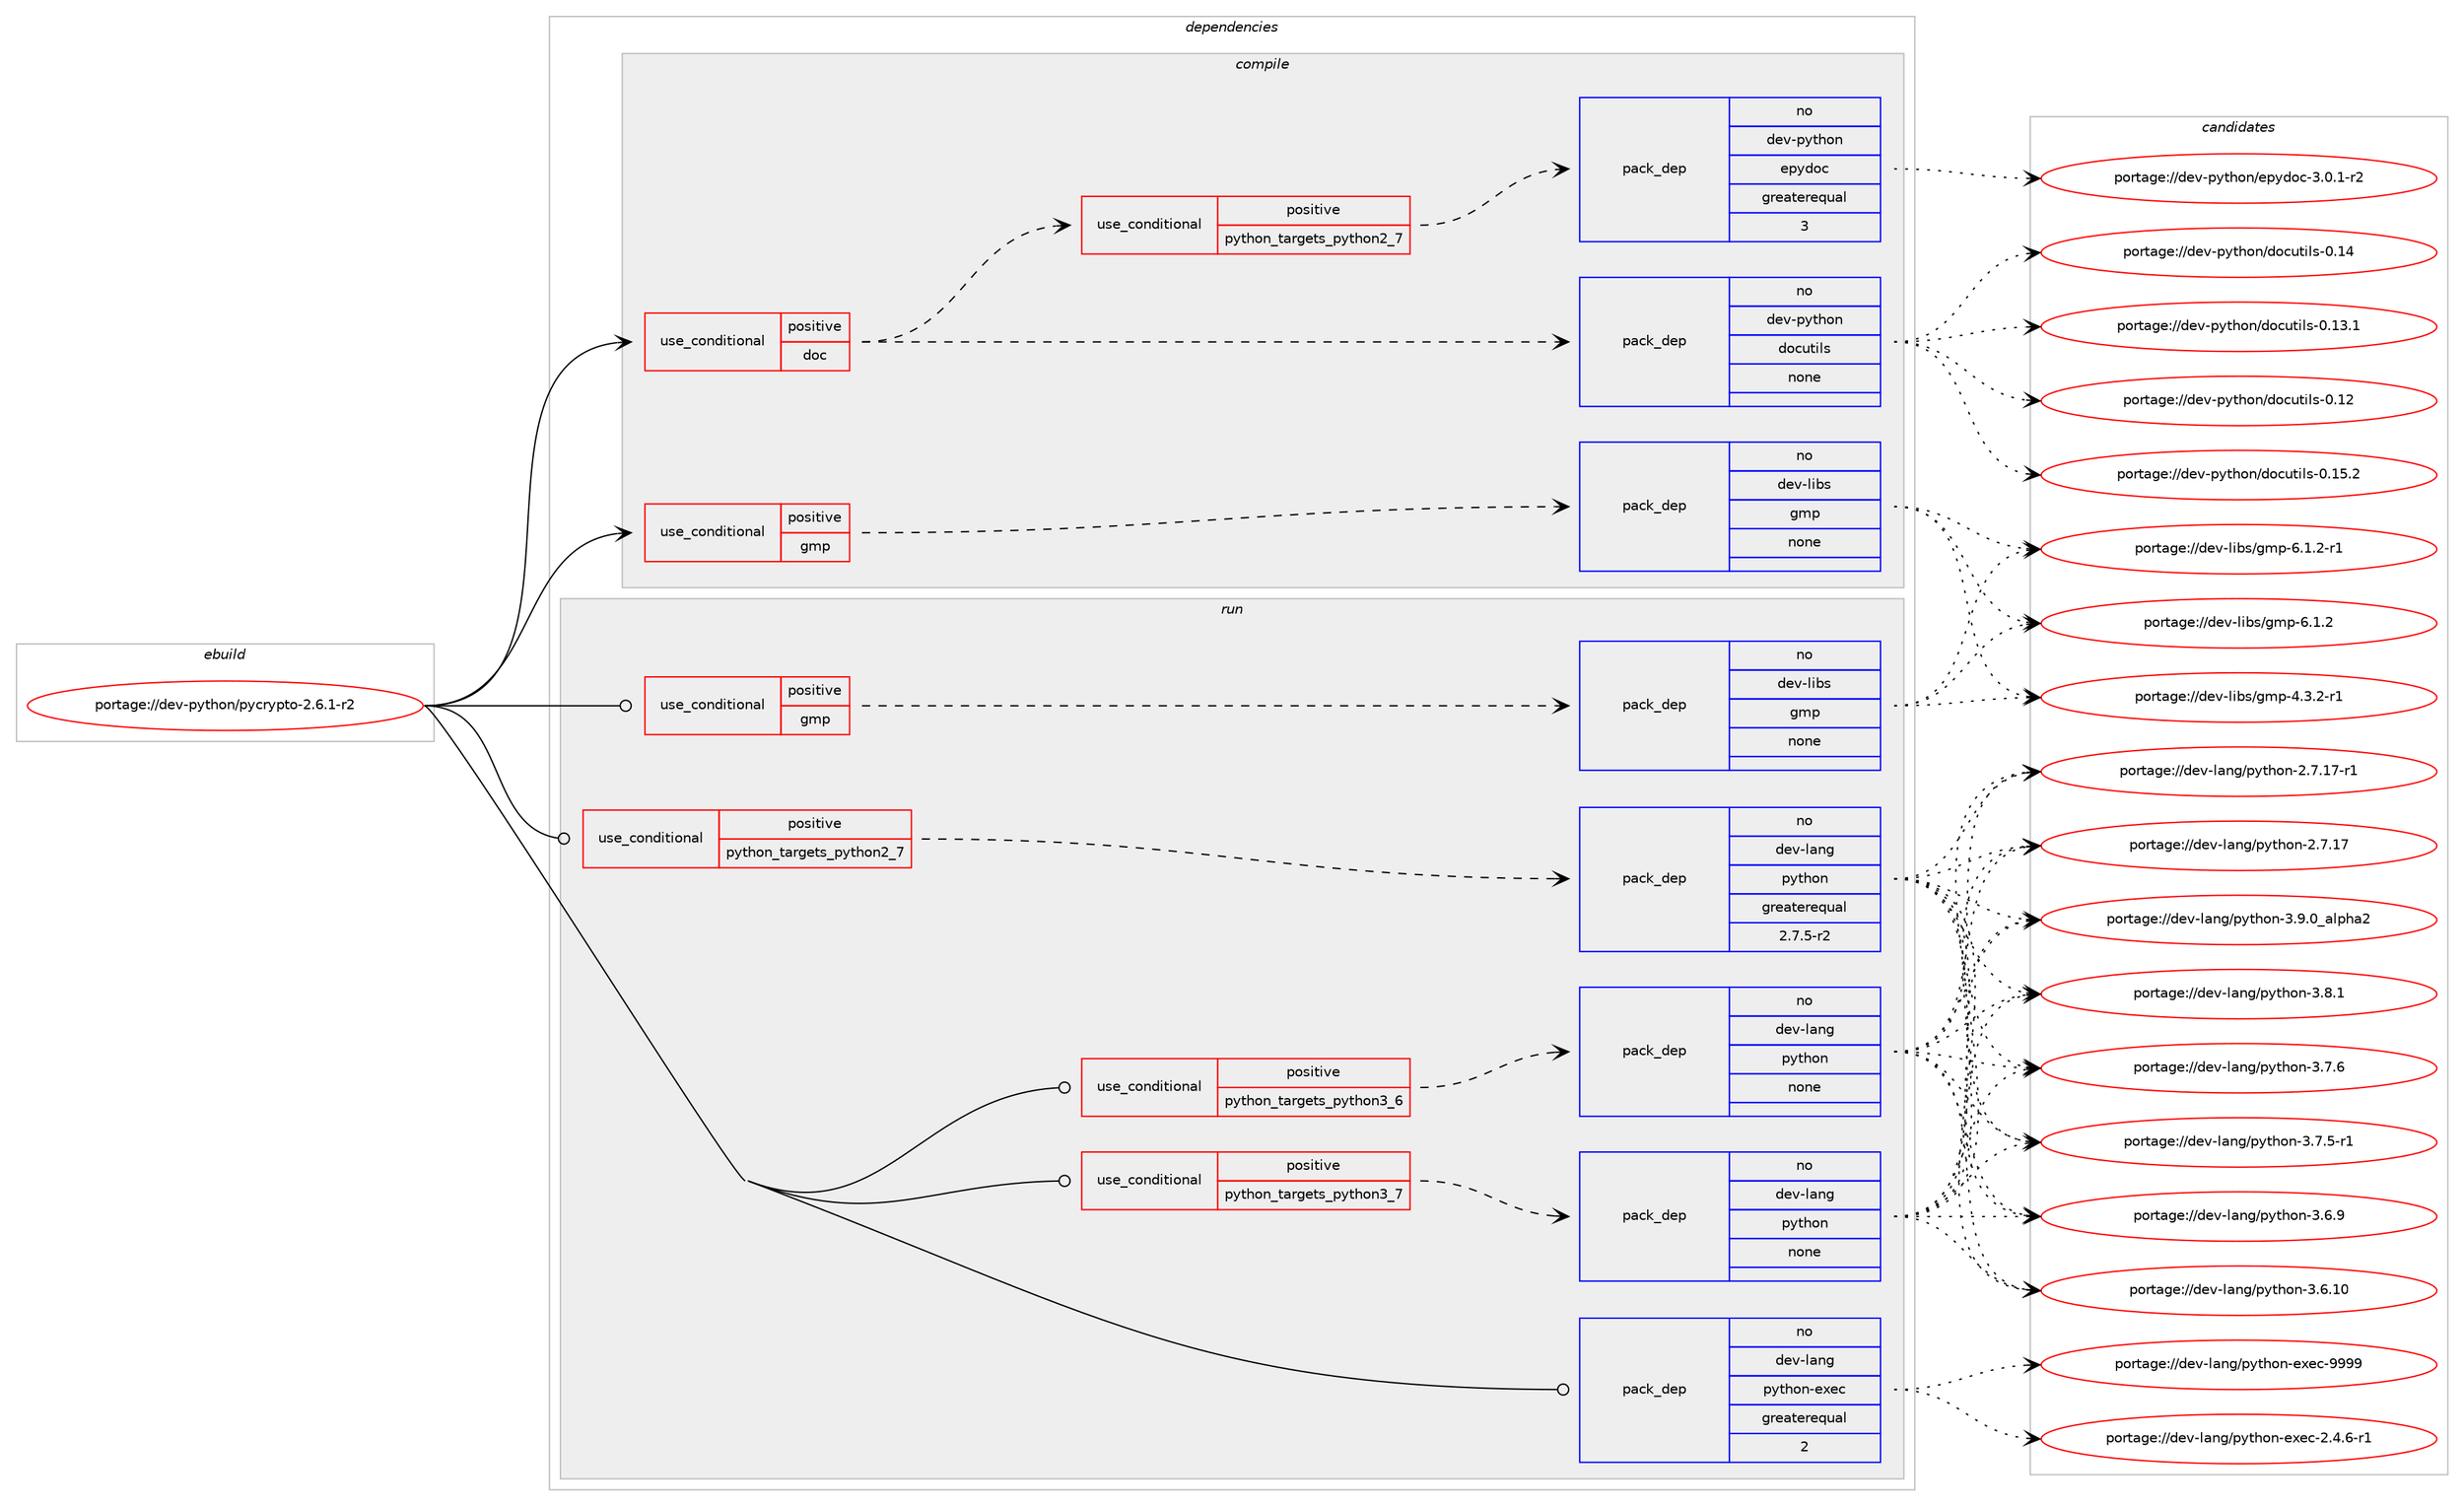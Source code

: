 digraph prolog {

# *************
# Graph options
# *************

newrank=true;
concentrate=true;
compound=true;
graph [rankdir=LR,fontname=Helvetica,fontsize=10,ranksep=1.5];#, ranksep=2.5, nodesep=0.2];
edge  [arrowhead=vee];
node  [fontname=Helvetica,fontsize=10];

# **********
# The ebuild
# **********

subgraph cluster_leftcol {
color=gray;
label=<<i>ebuild</i>>;
id [label="portage://dev-python/pycrypto-2.6.1-r2", color=red, width=4, href="../dev-python/pycrypto-2.6.1-r2.svg"];
}

# ****************
# The dependencies
# ****************

subgraph cluster_midcol {
color=gray;
label=<<i>dependencies</i>>;
subgraph cluster_compile {
fillcolor="#eeeeee";
style=filled;
label=<<i>compile</i>>;
subgraph cond109798 {
dependency439194 [label=<<TABLE BORDER="0" CELLBORDER="1" CELLSPACING="0" CELLPADDING="4"><TR><TD ROWSPAN="3" CELLPADDING="10">use_conditional</TD></TR><TR><TD>positive</TD></TR><TR><TD>doc</TD></TR></TABLE>>, shape=none, color=red];
subgraph pack324458 {
dependency439195 [label=<<TABLE BORDER="0" CELLBORDER="1" CELLSPACING="0" CELLPADDING="4" WIDTH="220"><TR><TD ROWSPAN="6" CELLPADDING="30">pack_dep</TD></TR><TR><TD WIDTH="110">no</TD></TR><TR><TD>dev-python</TD></TR><TR><TD>docutils</TD></TR><TR><TD>none</TD></TR><TR><TD></TD></TR></TABLE>>, shape=none, color=blue];
}
dependency439194:e -> dependency439195:w [weight=20,style="dashed",arrowhead="vee"];
subgraph cond109799 {
dependency439196 [label=<<TABLE BORDER="0" CELLBORDER="1" CELLSPACING="0" CELLPADDING="4"><TR><TD ROWSPAN="3" CELLPADDING="10">use_conditional</TD></TR><TR><TD>positive</TD></TR><TR><TD>python_targets_python2_7</TD></TR></TABLE>>, shape=none, color=red];
subgraph pack324459 {
dependency439197 [label=<<TABLE BORDER="0" CELLBORDER="1" CELLSPACING="0" CELLPADDING="4" WIDTH="220"><TR><TD ROWSPAN="6" CELLPADDING="30">pack_dep</TD></TR><TR><TD WIDTH="110">no</TD></TR><TR><TD>dev-python</TD></TR><TR><TD>epydoc</TD></TR><TR><TD>greaterequal</TD></TR><TR><TD>3</TD></TR></TABLE>>, shape=none, color=blue];
}
dependency439196:e -> dependency439197:w [weight=20,style="dashed",arrowhead="vee"];
}
dependency439194:e -> dependency439196:w [weight=20,style="dashed",arrowhead="vee"];
}
id:e -> dependency439194:w [weight=20,style="solid",arrowhead="vee"];
subgraph cond109800 {
dependency439198 [label=<<TABLE BORDER="0" CELLBORDER="1" CELLSPACING="0" CELLPADDING="4"><TR><TD ROWSPAN="3" CELLPADDING="10">use_conditional</TD></TR><TR><TD>positive</TD></TR><TR><TD>gmp</TD></TR></TABLE>>, shape=none, color=red];
subgraph pack324460 {
dependency439199 [label=<<TABLE BORDER="0" CELLBORDER="1" CELLSPACING="0" CELLPADDING="4" WIDTH="220"><TR><TD ROWSPAN="6" CELLPADDING="30">pack_dep</TD></TR><TR><TD WIDTH="110">no</TD></TR><TR><TD>dev-libs</TD></TR><TR><TD>gmp</TD></TR><TR><TD>none</TD></TR><TR><TD></TD></TR></TABLE>>, shape=none, color=blue];
}
dependency439198:e -> dependency439199:w [weight=20,style="dashed",arrowhead="vee"];
}
id:e -> dependency439198:w [weight=20,style="solid",arrowhead="vee"];
}
subgraph cluster_compileandrun {
fillcolor="#eeeeee";
style=filled;
label=<<i>compile and run</i>>;
}
subgraph cluster_run {
fillcolor="#eeeeee";
style=filled;
label=<<i>run</i>>;
subgraph cond109801 {
dependency439200 [label=<<TABLE BORDER="0" CELLBORDER="1" CELLSPACING="0" CELLPADDING="4"><TR><TD ROWSPAN="3" CELLPADDING="10">use_conditional</TD></TR><TR><TD>positive</TD></TR><TR><TD>gmp</TD></TR></TABLE>>, shape=none, color=red];
subgraph pack324461 {
dependency439201 [label=<<TABLE BORDER="0" CELLBORDER="1" CELLSPACING="0" CELLPADDING="4" WIDTH="220"><TR><TD ROWSPAN="6" CELLPADDING="30">pack_dep</TD></TR><TR><TD WIDTH="110">no</TD></TR><TR><TD>dev-libs</TD></TR><TR><TD>gmp</TD></TR><TR><TD>none</TD></TR><TR><TD></TD></TR></TABLE>>, shape=none, color=blue];
}
dependency439200:e -> dependency439201:w [weight=20,style="dashed",arrowhead="vee"];
}
id:e -> dependency439200:w [weight=20,style="solid",arrowhead="odot"];
subgraph cond109802 {
dependency439202 [label=<<TABLE BORDER="0" CELLBORDER="1" CELLSPACING="0" CELLPADDING="4"><TR><TD ROWSPAN="3" CELLPADDING="10">use_conditional</TD></TR><TR><TD>positive</TD></TR><TR><TD>python_targets_python2_7</TD></TR></TABLE>>, shape=none, color=red];
subgraph pack324462 {
dependency439203 [label=<<TABLE BORDER="0" CELLBORDER="1" CELLSPACING="0" CELLPADDING="4" WIDTH="220"><TR><TD ROWSPAN="6" CELLPADDING="30">pack_dep</TD></TR><TR><TD WIDTH="110">no</TD></TR><TR><TD>dev-lang</TD></TR><TR><TD>python</TD></TR><TR><TD>greaterequal</TD></TR><TR><TD>2.7.5-r2</TD></TR></TABLE>>, shape=none, color=blue];
}
dependency439202:e -> dependency439203:w [weight=20,style="dashed",arrowhead="vee"];
}
id:e -> dependency439202:w [weight=20,style="solid",arrowhead="odot"];
subgraph cond109803 {
dependency439204 [label=<<TABLE BORDER="0" CELLBORDER="1" CELLSPACING="0" CELLPADDING="4"><TR><TD ROWSPAN="3" CELLPADDING="10">use_conditional</TD></TR><TR><TD>positive</TD></TR><TR><TD>python_targets_python3_6</TD></TR></TABLE>>, shape=none, color=red];
subgraph pack324463 {
dependency439205 [label=<<TABLE BORDER="0" CELLBORDER="1" CELLSPACING="0" CELLPADDING="4" WIDTH="220"><TR><TD ROWSPAN="6" CELLPADDING="30">pack_dep</TD></TR><TR><TD WIDTH="110">no</TD></TR><TR><TD>dev-lang</TD></TR><TR><TD>python</TD></TR><TR><TD>none</TD></TR><TR><TD></TD></TR></TABLE>>, shape=none, color=blue];
}
dependency439204:e -> dependency439205:w [weight=20,style="dashed",arrowhead="vee"];
}
id:e -> dependency439204:w [weight=20,style="solid",arrowhead="odot"];
subgraph cond109804 {
dependency439206 [label=<<TABLE BORDER="0" CELLBORDER="1" CELLSPACING="0" CELLPADDING="4"><TR><TD ROWSPAN="3" CELLPADDING="10">use_conditional</TD></TR><TR><TD>positive</TD></TR><TR><TD>python_targets_python3_7</TD></TR></TABLE>>, shape=none, color=red];
subgraph pack324464 {
dependency439207 [label=<<TABLE BORDER="0" CELLBORDER="1" CELLSPACING="0" CELLPADDING="4" WIDTH="220"><TR><TD ROWSPAN="6" CELLPADDING="30">pack_dep</TD></TR><TR><TD WIDTH="110">no</TD></TR><TR><TD>dev-lang</TD></TR><TR><TD>python</TD></TR><TR><TD>none</TD></TR><TR><TD></TD></TR></TABLE>>, shape=none, color=blue];
}
dependency439206:e -> dependency439207:w [weight=20,style="dashed",arrowhead="vee"];
}
id:e -> dependency439206:w [weight=20,style="solid",arrowhead="odot"];
subgraph pack324465 {
dependency439208 [label=<<TABLE BORDER="0" CELLBORDER="1" CELLSPACING="0" CELLPADDING="4" WIDTH="220"><TR><TD ROWSPAN="6" CELLPADDING="30">pack_dep</TD></TR><TR><TD WIDTH="110">no</TD></TR><TR><TD>dev-lang</TD></TR><TR><TD>python-exec</TD></TR><TR><TD>greaterequal</TD></TR><TR><TD>2</TD></TR></TABLE>>, shape=none, color=blue];
}
id:e -> dependency439208:w [weight=20,style="solid",arrowhead="odot"];
}
}

# **************
# The candidates
# **************

subgraph cluster_choices {
rank=same;
color=gray;
label=<<i>candidates</i>>;

subgraph choice324458 {
color=black;
nodesep=1;
choice10010111845112121116104111110471001119911711610510811545484649534650 [label="portage://dev-python/docutils-0.15.2", color=red, width=4,href="../dev-python/docutils-0.15.2.svg"];
choice1001011184511212111610411111047100111991171161051081154548464952 [label="portage://dev-python/docutils-0.14", color=red, width=4,href="../dev-python/docutils-0.14.svg"];
choice10010111845112121116104111110471001119911711610510811545484649514649 [label="portage://dev-python/docutils-0.13.1", color=red, width=4,href="../dev-python/docutils-0.13.1.svg"];
choice1001011184511212111610411111047100111991171161051081154548464950 [label="portage://dev-python/docutils-0.12", color=red, width=4,href="../dev-python/docutils-0.12.svg"];
dependency439195:e -> choice10010111845112121116104111110471001119911711610510811545484649534650:w [style=dotted,weight="100"];
dependency439195:e -> choice1001011184511212111610411111047100111991171161051081154548464952:w [style=dotted,weight="100"];
dependency439195:e -> choice10010111845112121116104111110471001119911711610510811545484649514649:w [style=dotted,weight="100"];
dependency439195:e -> choice1001011184511212111610411111047100111991171161051081154548464950:w [style=dotted,weight="100"];
}
subgraph choice324459 {
color=black;
nodesep=1;
choice1001011184511212111610411111047101112121100111994551464846494511450 [label="portage://dev-python/epydoc-3.0.1-r2", color=red, width=4,href="../dev-python/epydoc-3.0.1-r2.svg"];
dependency439197:e -> choice1001011184511212111610411111047101112121100111994551464846494511450:w [style=dotted,weight="100"];
}
subgraph choice324460 {
color=black;
nodesep=1;
choice1001011184510810598115471031091124554464946504511449 [label="portage://dev-libs/gmp-6.1.2-r1", color=red, width=4,href="../dev-libs/gmp-6.1.2-r1.svg"];
choice100101118451081059811547103109112455446494650 [label="portage://dev-libs/gmp-6.1.2", color=red, width=4,href="../dev-libs/gmp-6.1.2.svg"];
choice1001011184510810598115471031091124552465146504511449 [label="portage://dev-libs/gmp-4.3.2-r1", color=red, width=4,href="../dev-libs/gmp-4.3.2-r1.svg"];
dependency439199:e -> choice1001011184510810598115471031091124554464946504511449:w [style=dotted,weight="100"];
dependency439199:e -> choice100101118451081059811547103109112455446494650:w [style=dotted,weight="100"];
dependency439199:e -> choice1001011184510810598115471031091124552465146504511449:w [style=dotted,weight="100"];
}
subgraph choice324461 {
color=black;
nodesep=1;
choice1001011184510810598115471031091124554464946504511449 [label="portage://dev-libs/gmp-6.1.2-r1", color=red, width=4,href="../dev-libs/gmp-6.1.2-r1.svg"];
choice100101118451081059811547103109112455446494650 [label="portage://dev-libs/gmp-6.1.2", color=red, width=4,href="../dev-libs/gmp-6.1.2.svg"];
choice1001011184510810598115471031091124552465146504511449 [label="portage://dev-libs/gmp-4.3.2-r1", color=red, width=4,href="../dev-libs/gmp-4.3.2-r1.svg"];
dependency439201:e -> choice1001011184510810598115471031091124554464946504511449:w [style=dotted,weight="100"];
dependency439201:e -> choice100101118451081059811547103109112455446494650:w [style=dotted,weight="100"];
dependency439201:e -> choice1001011184510810598115471031091124552465146504511449:w [style=dotted,weight="100"];
}
subgraph choice324462 {
color=black;
nodesep=1;
choice10010111845108971101034711212111610411111045514657464895971081121049750 [label="portage://dev-lang/python-3.9.0_alpha2", color=red, width=4,href="../dev-lang/python-3.9.0_alpha2.svg"];
choice100101118451089711010347112121116104111110455146564649 [label="portage://dev-lang/python-3.8.1", color=red, width=4,href="../dev-lang/python-3.8.1.svg"];
choice100101118451089711010347112121116104111110455146554654 [label="portage://dev-lang/python-3.7.6", color=red, width=4,href="../dev-lang/python-3.7.6.svg"];
choice1001011184510897110103471121211161041111104551465546534511449 [label="portage://dev-lang/python-3.7.5-r1", color=red, width=4,href="../dev-lang/python-3.7.5-r1.svg"];
choice100101118451089711010347112121116104111110455146544657 [label="portage://dev-lang/python-3.6.9", color=red, width=4,href="../dev-lang/python-3.6.9.svg"];
choice10010111845108971101034711212111610411111045514654464948 [label="portage://dev-lang/python-3.6.10", color=red, width=4,href="../dev-lang/python-3.6.10.svg"];
choice100101118451089711010347112121116104111110455046554649554511449 [label="portage://dev-lang/python-2.7.17-r1", color=red, width=4,href="../dev-lang/python-2.7.17-r1.svg"];
choice10010111845108971101034711212111610411111045504655464955 [label="portage://dev-lang/python-2.7.17", color=red, width=4,href="../dev-lang/python-2.7.17.svg"];
dependency439203:e -> choice10010111845108971101034711212111610411111045514657464895971081121049750:w [style=dotted,weight="100"];
dependency439203:e -> choice100101118451089711010347112121116104111110455146564649:w [style=dotted,weight="100"];
dependency439203:e -> choice100101118451089711010347112121116104111110455146554654:w [style=dotted,weight="100"];
dependency439203:e -> choice1001011184510897110103471121211161041111104551465546534511449:w [style=dotted,weight="100"];
dependency439203:e -> choice100101118451089711010347112121116104111110455146544657:w [style=dotted,weight="100"];
dependency439203:e -> choice10010111845108971101034711212111610411111045514654464948:w [style=dotted,weight="100"];
dependency439203:e -> choice100101118451089711010347112121116104111110455046554649554511449:w [style=dotted,weight="100"];
dependency439203:e -> choice10010111845108971101034711212111610411111045504655464955:w [style=dotted,weight="100"];
}
subgraph choice324463 {
color=black;
nodesep=1;
choice10010111845108971101034711212111610411111045514657464895971081121049750 [label="portage://dev-lang/python-3.9.0_alpha2", color=red, width=4,href="../dev-lang/python-3.9.0_alpha2.svg"];
choice100101118451089711010347112121116104111110455146564649 [label="portage://dev-lang/python-3.8.1", color=red, width=4,href="../dev-lang/python-3.8.1.svg"];
choice100101118451089711010347112121116104111110455146554654 [label="portage://dev-lang/python-3.7.6", color=red, width=4,href="../dev-lang/python-3.7.6.svg"];
choice1001011184510897110103471121211161041111104551465546534511449 [label="portage://dev-lang/python-3.7.5-r1", color=red, width=4,href="../dev-lang/python-3.7.5-r1.svg"];
choice100101118451089711010347112121116104111110455146544657 [label="portage://dev-lang/python-3.6.9", color=red, width=4,href="../dev-lang/python-3.6.9.svg"];
choice10010111845108971101034711212111610411111045514654464948 [label="portage://dev-lang/python-3.6.10", color=red, width=4,href="../dev-lang/python-3.6.10.svg"];
choice100101118451089711010347112121116104111110455046554649554511449 [label="portage://dev-lang/python-2.7.17-r1", color=red, width=4,href="../dev-lang/python-2.7.17-r1.svg"];
choice10010111845108971101034711212111610411111045504655464955 [label="portage://dev-lang/python-2.7.17", color=red, width=4,href="../dev-lang/python-2.7.17.svg"];
dependency439205:e -> choice10010111845108971101034711212111610411111045514657464895971081121049750:w [style=dotted,weight="100"];
dependency439205:e -> choice100101118451089711010347112121116104111110455146564649:w [style=dotted,weight="100"];
dependency439205:e -> choice100101118451089711010347112121116104111110455146554654:w [style=dotted,weight="100"];
dependency439205:e -> choice1001011184510897110103471121211161041111104551465546534511449:w [style=dotted,weight="100"];
dependency439205:e -> choice100101118451089711010347112121116104111110455146544657:w [style=dotted,weight="100"];
dependency439205:e -> choice10010111845108971101034711212111610411111045514654464948:w [style=dotted,weight="100"];
dependency439205:e -> choice100101118451089711010347112121116104111110455046554649554511449:w [style=dotted,weight="100"];
dependency439205:e -> choice10010111845108971101034711212111610411111045504655464955:w [style=dotted,weight="100"];
}
subgraph choice324464 {
color=black;
nodesep=1;
choice10010111845108971101034711212111610411111045514657464895971081121049750 [label="portage://dev-lang/python-3.9.0_alpha2", color=red, width=4,href="../dev-lang/python-3.9.0_alpha2.svg"];
choice100101118451089711010347112121116104111110455146564649 [label="portage://dev-lang/python-3.8.1", color=red, width=4,href="../dev-lang/python-3.8.1.svg"];
choice100101118451089711010347112121116104111110455146554654 [label="portage://dev-lang/python-3.7.6", color=red, width=4,href="../dev-lang/python-3.7.6.svg"];
choice1001011184510897110103471121211161041111104551465546534511449 [label="portage://dev-lang/python-3.7.5-r1", color=red, width=4,href="../dev-lang/python-3.7.5-r1.svg"];
choice100101118451089711010347112121116104111110455146544657 [label="portage://dev-lang/python-3.6.9", color=red, width=4,href="../dev-lang/python-3.6.9.svg"];
choice10010111845108971101034711212111610411111045514654464948 [label="portage://dev-lang/python-3.6.10", color=red, width=4,href="../dev-lang/python-3.6.10.svg"];
choice100101118451089711010347112121116104111110455046554649554511449 [label="portage://dev-lang/python-2.7.17-r1", color=red, width=4,href="../dev-lang/python-2.7.17-r1.svg"];
choice10010111845108971101034711212111610411111045504655464955 [label="portage://dev-lang/python-2.7.17", color=red, width=4,href="../dev-lang/python-2.7.17.svg"];
dependency439207:e -> choice10010111845108971101034711212111610411111045514657464895971081121049750:w [style=dotted,weight="100"];
dependency439207:e -> choice100101118451089711010347112121116104111110455146564649:w [style=dotted,weight="100"];
dependency439207:e -> choice100101118451089711010347112121116104111110455146554654:w [style=dotted,weight="100"];
dependency439207:e -> choice1001011184510897110103471121211161041111104551465546534511449:w [style=dotted,weight="100"];
dependency439207:e -> choice100101118451089711010347112121116104111110455146544657:w [style=dotted,weight="100"];
dependency439207:e -> choice10010111845108971101034711212111610411111045514654464948:w [style=dotted,weight="100"];
dependency439207:e -> choice100101118451089711010347112121116104111110455046554649554511449:w [style=dotted,weight="100"];
dependency439207:e -> choice10010111845108971101034711212111610411111045504655464955:w [style=dotted,weight="100"];
}
subgraph choice324465 {
color=black;
nodesep=1;
choice10010111845108971101034711212111610411111045101120101994557575757 [label="portage://dev-lang/python-exec-9999", color=red, width=4,href="../dev-lang/python-exec-9999.svg"];
choice10010111845108971101034711212111610411111045101120101994550465246544511449 [label="portage://dev-lang/python-exec-2.4.6-r1", color=red, width=4,href="../dev-lang/python-exec-2.4.6-r1.svg"];
dependency439208:e -> choice10010111845108971101034711212111610411111045101120101994557575757:w [style=dotted,weight="100"];
dependency439208:e -> choice10010111845108971101034711212111610411111045101120101994550465246544511449:w [style=dotted,weight="100"];
}
}

}
